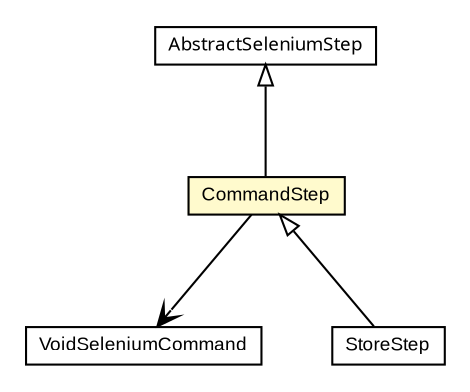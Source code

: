 #!/usr/local/bin/dot
#
# Class diagram 
# Generated by UmlGraph version 4.6 (http://www.spinellis.gr/sw/umlgraph)
#

digraph G {
	edge [fontname="arial",fontsize=10,labelfontname="arial",labelfontsize=10];
	node [fontname="arial",fontsize=10,shape=plaintext];
	// com.google.code.play.selenium.step.VoidSeleniumCommand
	c3368 [label=<<table border="0" cellborder="1" cellspacing="0" cellpadding="2" port="p" href="./VoidSeleniumCommand.html">
		<tr><td><table border="0" cellspacing="0" cellpadding="1">
			<tr><td> VoidSeleniumCommand </td></tr>
		</table></td></tr>
		</table>>, fontname="arial", fontcolor="black", fontsize=9.0];
	// com.google.code.play.selenium.step.StoreStep
	c3376 [label=<<table border="0" cellborder="1" cellspacing="0" cellpadding="2" port="p" href="./StoreStep.html">
		<tr><td><table border="0" cellspacing="0" cellpadding="1">
			<tr><td> StoreStep </td></tr>
		</table></td></tr>
		</table>>, fontname="arial", fontcolor="black", fontsize=9.0];
	// com.google.code.play.selenium.step.CommandStep
	c3382 [label=<<table border="0" cellborder="1" cellspacing="0" cellpadding="2" port="p" bgcolor="lemonChiffon" href="./CommandStep.html">
		<tr><td><table border="0" cellspacing="0" cellpadding="1">
			<tr><td> CommandStep </td></tr>
		</table></td></tr>
		</table>>, fontname="arial", fontcolor="black", fontsize=9.0];
	// com.google.code.play.selenium.step.AbstractSeleniumStep
	c3389 [label=<<table border="0" cellborder="1" cellspacing="0" cellpadding="2" port="p" href="./AbstractSeleniumStep.html">
		<tr><td><table border="0" cellspacing="0" cellpadding="1">
			<tr><td><font face="ariali"> AbstractSeleniumStep </font></td></tr>
		</table></td></tr>
		</table>>, fontname="arial", fontcolor="black", fontsize=9.0];
	//com.google.code.play.selenium.step.StoreStep extends com.google.code.play.selenium.step.CommandStep
	c3382:p -> c3376:p [dir=back,arrowtail=empty];
	//com.google.code.play.selenium.step.CommandStep extends com.google.code.play.selenium.step.AbstractSeleniumStep
	c3389:p -> c3382:p [dir=back,arrowtail=empty];
	// com.google.code.play.selenium.step.CommandStep NAVASSOC com.google.code.play.selenium.step.VoidSeleniumCommand
	c3382:p -> c3368:p [taillabel="", label="", headlabel="", fontname="arial", fontcolor="black", fontsize=10.0, color="black", arrowhead=open];
}

